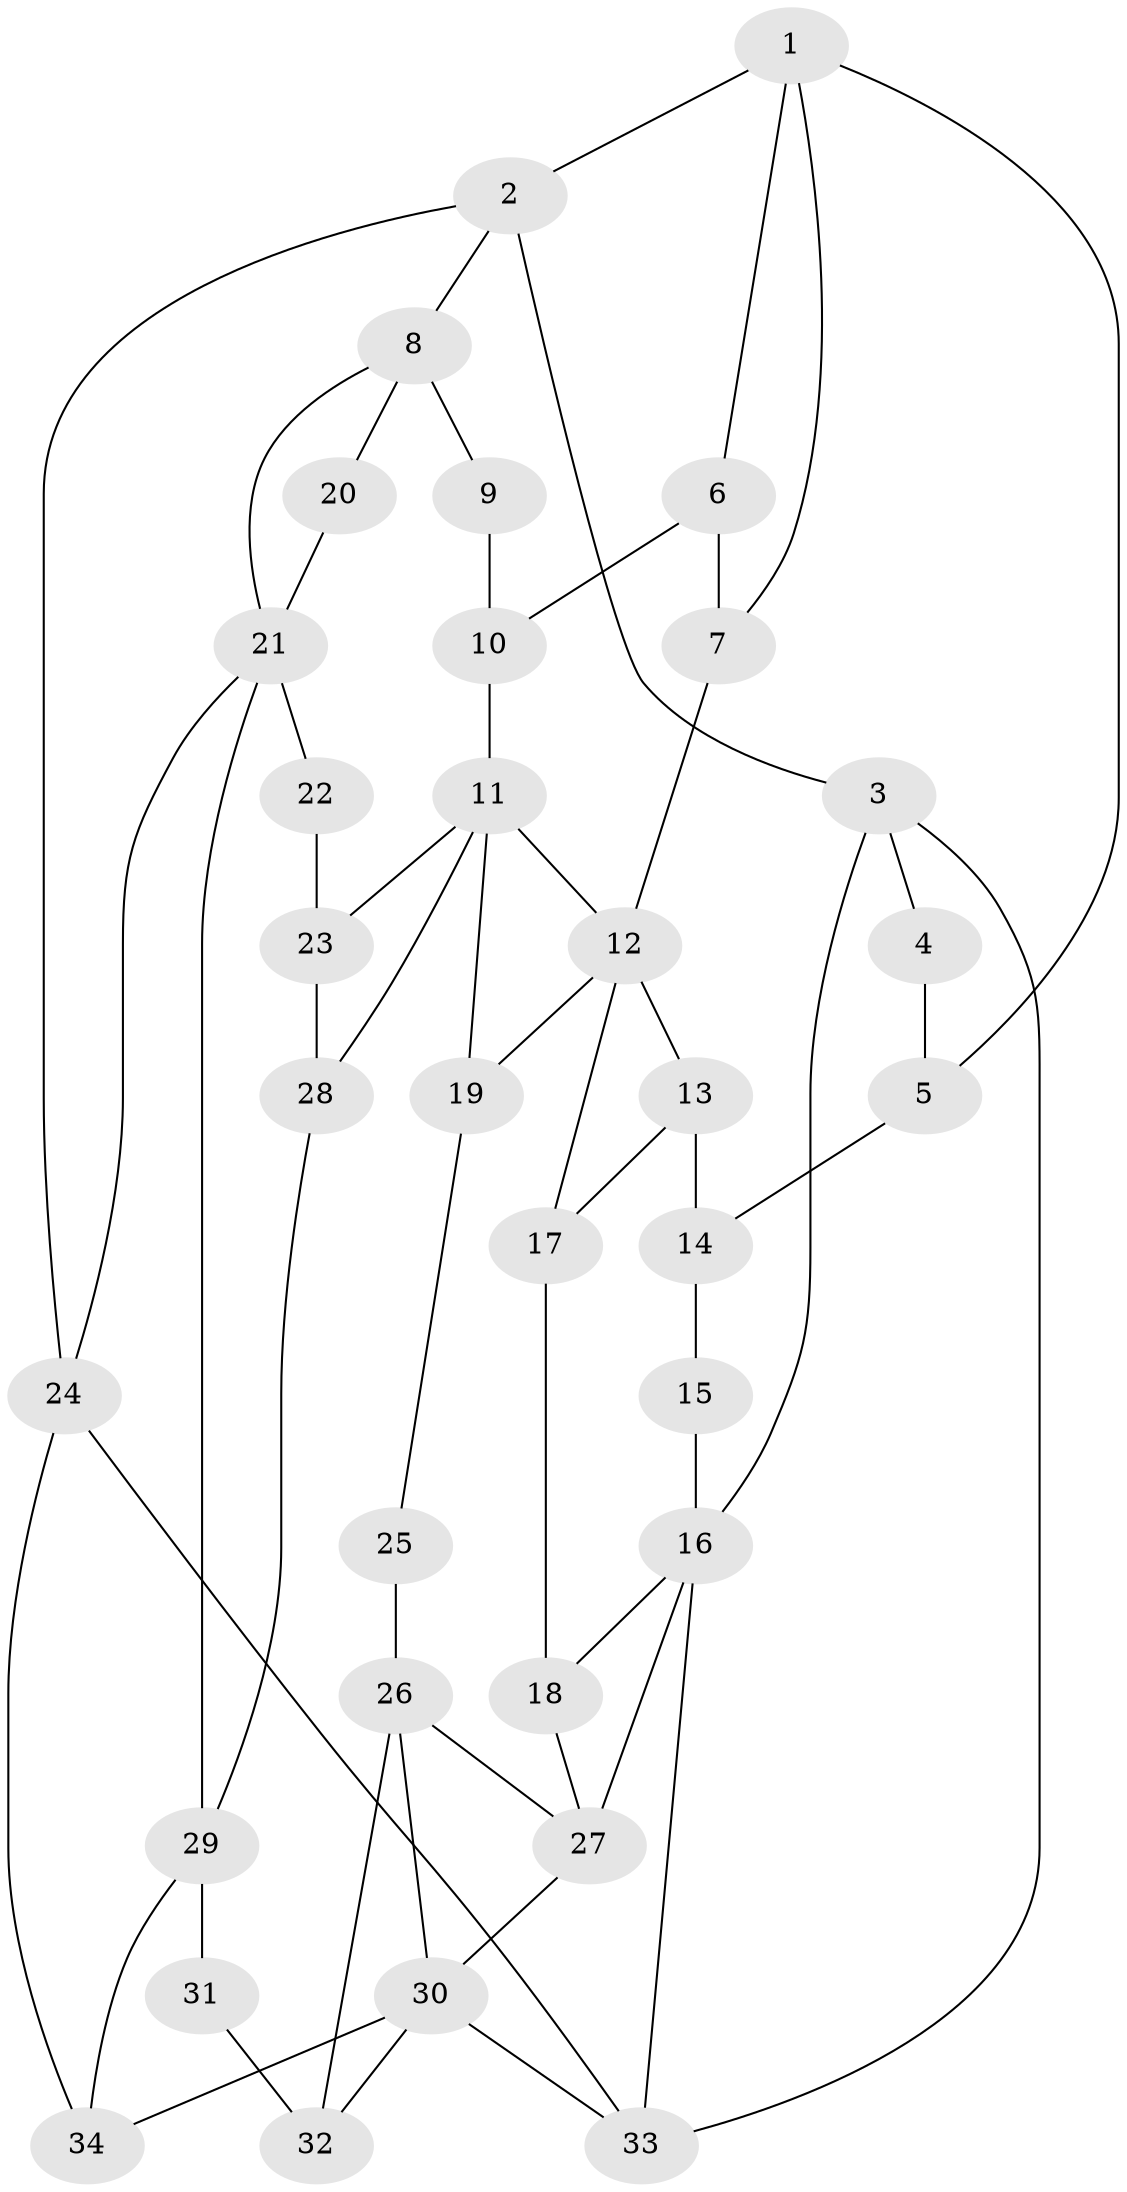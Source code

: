 // original degree distribution, {3: 0.029411764705882353, 5: 0.5588235294117647, 6: 0.19117647058823528, 4: 0.22058823529411764}
// Generated by graph-tools (version 1.1) at 2025/38/03/09/25 02:38:43]
// undirected, 34 vertices, 57 edges
graph export_dot {
graph [start="1"]
  node [color=gray90,style=filled];
  1;
  2;
  3;
  4;
  5;
  6;
  7;
  8;
  9;
  10;
  11;
  12;
  13;
  14;
  15;
  16;
  17;
  18;
  19;
  20;
  21;
  22;
  23;
  24;
  25;
  26;
  27;
  28;
  29;
  30;
  31;
  32;
  33;
  34;
  1 -- 2 [weight=1.0];
  1 -- 5 [weight=1.0];
  1 -- 6 [weight=1.0];
  1 -- 7 [weight=1.0];
  2 -- 3 [weight=1.0];
  2 -- 8 [weight=1.0];
  2 -- 24 [weight=1.0];
  3 -- 4 [weight=1.0];
  3 -- 16 [weight=1.0];
  3 -- 33 [weight=1.0];
  4 -- 5 [weight=1.0];
  5 -- 14 [weight=1.0];
  6 -- 7 [weight=1.0];
  6 -- 10 [weight=2.0];
  7 -- 12 [weight=1.0];
  8 -- 9 [weight=2.0];
  8 -- 20 [weight=2.0];
  8 -- 21 [weight=1.0];
  9 -- 10 [weight=2.0];
  10 -- 11 [weight=2.0];
  11 -- 12 [weight=1.0];
  11 -- 19 [weight=1.0];
  11 -- 23 [weight=1.0];
  11 -- 28 [weight=1.0];
  12 -- 13 [weight=1.0];
  12 -- 17 [weight=1.0];
  12 -- 19 [weight=1.0];
  13 -- 14 [weight=1.0];
  13 -- 17 [weight=1.0];
  14 -- 15 [weight=1.0];
  15 -- 16 [weight=2.0];
  16 -- 18 [weight=1.0];
  16 -- 27 [weight=1.0];
  16 -- 33 [weight=1.0];
  17 -- 18 [weight=1.0];
  18 -- 27 [weight=1.0];
  19 -- 25 [weight=1.0];
  20 -- 21 [weight=1.0];
  21 -- 22 [weight=2.0];
  21 -- 24 [weight=1.0];
  21 -- 29 [weight=1.0];
  22 -- 23 [weight=1.0];
  23 -- 28 [weight=1.0];
  24 -- 33 [weight=1.0];
  24 -- 34 [weight=1.0];
  25 -- 26 [weight=2.0];
  26 -- 27 [weight=1.0];
  26 -- 30 [weight=1.0];
  26 -- 32 [weight=2.0];
  27 -- 30 [weight=1.0];
  28 -- 29 [weight=1.0];
  29 -- 31 [weight=2.0];
  29 -- 34 [weight=2.0];
  30 -- 32 [weight=1.0];
  30 -- 33 [weight=1.0];
  30 -- 34 [weight=2.0];
  31 -- 32 [weight=1.0];
}
